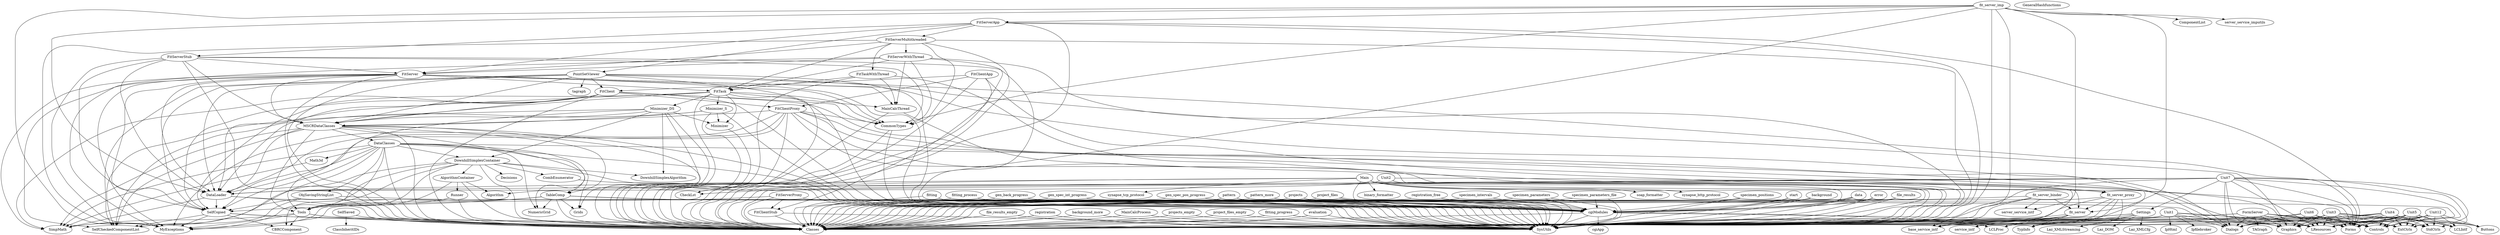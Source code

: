 DiGraph Uses {
  "AlgorithmContainer" -> "Algorithm"
  "AlgorithmContainer" -> "Classes"
  "AlgorithmContainer" -> "Runner"
  "AlgorithmContainer" -> "Tools"
  "AlgorithmContainer" [href="AlgorithmContainer.html"]
  "background" -> "cgiModules"
  "background" -> "Classes"
  "background" -> "SysUtils"
  "background" [href="background.html"]
  "background_more" -> "Classes"
  "background_more" -> "SysUtils"
  "background_more" [href="background_more.html"]
  "cgiModules" -> "cgiApp"
  "cgiModules" -> "Classes"
  "cgiModules" -> "LCLProc"
  "cgiModules" -> "LResources"
  "cgiModules" -> "SysUtils"
  "cgiModules" [href="cgiModules.html"]
  "ClassInheritIDs" [href="ClassInheritIDs.html"]
  "CombEnumerator" -> "SysUtils"
  "CombEnumerator" [href="CombEnumerator.html"]
  "CommonTypes" -> "Classes"
  "CommonTypes" -> "SysUtils"
  "CommonTypes" [href="CommonTypes.html"]
  "data" -> "cgiModules"
  "data" -> "Classes"
  "data" -> "SysUtils"
  "data" [href="data.html"]
  "DataClasses" -> "Classes"
  "DataClasses" -> "DataLoader"
  "DataClasses" -> "DownhillSimplexContainer"
  "DataClasses" -> "Graphics"
  "DataClasses" -> "Grids"
  "DataClasses" -> "Math3d"
  "DataClasses" -> "NumericGrid"
  "DataClasses" -> "ObjSavingStringList"
  "DataClasses" -> "SelfCheckedComponentList"
  "DataClasses" -> "SelfCopied"
  "DataClasses" -> "SimpMath"
  "DataClasses" -> "SysUtils"
  "DataClasses" -> "TableComp"
  "DataClasses" -> "Tools"
  "DataClasses" [href="DataClasses.html"]
  "DataLoader" -> "Classes"
  "DataLoader" -> "SelfCopied"
  "DataLoader" -> "SimpMath"
  "DataLoader" -> "SysUtils"
  "DataLoader" [href="DataLoader.html"]
  "DownhillSimplexContainer" -> "AlgorithmContainer"
  "DownhillSimplexContainer" -> "CBRCComponent"
  "DownhillSimplexContainer" -> "Classes"
  "DownhillSimplexContainer" -> "CombEnumerator"
  "DownhillSimplexContainer" -> "Decisions"
  "DownhillSimplexContainer" -> "DownhillSimplexAlgorithm"
  "DownhillSimplexContainer" -> "MyExceptions"
  "DownhillSimplexContainer" -> "SimpMath"
  "DownhillSimplexContainer" -> "SysUtils"
  "DownhillSimplexContainer" -> "Tools"
  "DownhillSimplexContainer" [href="DownhillSimplexContainer.html"]
  "error" -> "cgiModules"
  "error" -> "Classes"
  "error" -> "SysUtils"
  "error" [href="error.html"]
  "evaluation" -> "Classes"
  "evaluation" -> "SysUtils"
  "evaluation" [href="evaluation.html"]
  "file_results" -> "cgiModules"
  "file_results" -> "Classes"
  "file_results" -> "SysUtils"
  "file_results" [href="file_results.html"]
  "file_results_empty" -> "Classes"
  "file_results_empty" -> "SysUtils"
  "file_results_empty" [href="file_results_empty.html"]
  "FitClient" -> "Classes"
  "FitClient" -> "CommonTypes"
  "FitClient" -> "DataLoader"
  "FitClient" -> "Dialogs"
  "FitClient" -> "FitClientProxy"
  "FitClient" -> "MSCRDataClasses"
  "FitClient" -> "SelfCopied"
  "FitClient" -> "SimpMath"
  "FitClient" -> "SysUtils"
  "FitClient" [href="FitClient.html"]
  "FitClientApp" -> "Classes"
  "FitClientApp" -> "FitClient"
  "FitClientApp" -> "FitClientProxy"
  "FitClientApp" -> "FitClientStub"
  "FitClientApp" -> "SysUtils"
  "FitClientApp" [href="FitClientApp.html"]
  "FitClientProxy" -> "base_service_intf"
  "FitClientProxy" -> "Classes"
  "FitClientProxy" -> "CommonTypes"
  "FitClientProxy" -> "DataLoader"
  "FitClientProxy" -> "fit_server"
  "FitClientProxy" -> "fit_server_proxy"
  "FitClientProxy" -> "MSCRDataClasses"
  "FitClientProxy" -> "MyExceptions"
  "FitClientProxy" -> "SelfCopied"
  "FitClientProxy" -> "SysUtils"
  "FitClientProxy" [href="FitClientProxy.html"]
  "FitClientStub" -> "Classes"
  "FitClientStub" -> "SysUtils"
  "FitClientStub" [href="FitClientStub.html"]
  "FitServer" -> "Classes"
  "FitServer" -> "CommonTypes"
  "FitServer" -> "DataLoader"
  "FitServer" -> "Dialogs"
  "FitServer" -> "FitTask"
  "FitServer" -> "MainCalcThread"
  "FitServer" -> "MSCRDataClasses"
  "FitServer" -> "MyExceptions"
  "FitServer" -> "SelfCheckedComponentList"
  "FitServer" -> "SelfCopied"
  "FitServer" -> "SimpMath"
  "FitServer" -> "SysUtils"
  "FitServer" [href="FitServer.html"]
  "FitServerApp" -> "Classes"
  "FitServerApp" -> "FitServer"
  "FitServerApp" -> "FitServerMultithreaded"
  "FitServerApp" -> "FitServerStub"
  "FitServerApp" -> "Forms"
  "FitServerApp" -> "PointSetViewer"
  "FitServerApp" -> "SysUtils"
  "FitServerApp" [href="FitServerApp.html"]
  "FitServerMultithreaded" -> "Classes"
  "FitServerMultithreaded" -> "CommonTypes"
  "FitServerMultithreaded" -> "FitServer"
  "FitServerMultithreaded" -> "FitServerWithThread"
  "FitServerMultithreaded" -> "FitTask"
  "FitServerMultithreaded" -> "FitTaskWithThread"
  "FitServerMultithreaded" -> "MyExceptions"
  "FitServerMultithreaded" -> "SysUtils"
  "FitServerMultithreaded" [href="FitServerMultithreaded.html"]
  "FitServerProxy" -> "Classes"
  "FitServerProxy" -> "FitClientStub"
  "FitServerProxy" -> "MyExceptions"
  "FitServerProxy" -> "SysUtils"
  "FitServerProxy" [href="FitServerProxy.html"]
  "FitServerStub" -> "Classes"
  "FitServerStub" -> "CommonTypes"
  "FitServerStub" -> "DataLoader"
  "FitServerStub" -> "FitServer"
  "FitServerStub" -> "MSCRDataClasses"
  "FitServerStub" -> "MyExceptions"
  "FitServerStub" -> "SelfCopied"
  "FitServerStub" -> "SysUtils"
  "FitServerStub" [href="FitServerStub.html"]
  "FitServerWithThread" -> "Classes"
  "FitServerWithThread" -> "CommonTypes"
  "FitServerWithThread" -> "FitServer"
  "FitServerWithThread" -> "FitTask"
  "FitServerWithThread" -> "MainCalcThread"
  "FitServerWithThread" -> "MyExceptions"
  "FitServerWithThread" -> "SysUtils"
  "FitServerWithThread" [href="FitServerWithThread.html"]
  "FitTask" -> "Classes"
  "FitTask" -> "CommonTypes"
  "FitTask" -> "DataLoader"
  "FitTask" -> "MainCalcThread"
  "FitTask" -> "Minimizer"
  "FitTask" -> "Minimizer_DS"
  "FitTask" -> "Minimizer_S"
  "FitTask" -> "MSCRDataClasses"
  "FitTask" -> "SelfCopied"
  "FitTask" -> "SysUtils"
  "FitTask" [href="FitTask.html"]
  "FitTaskWithThread" -> "Classes"
  "FitTaskWithThread" -> "FitTask"
  "FitTaskWithThread" -> "MainCalcThread"
  "FitTaskWithThread" -> "SysUtils"
  "FitTaskWithThread" [href="FitTaskWithThread.html"]
  "fitting" -> "cgiModules"
  "fitting" -> "Classes"
  "fitting" -> "SysUtils"
  "fitting" [href="fitting.html"]
  "fitting_process" -> "cgiModules"
  "fitting_process" -> "Classes"
  "fitting_process" -> "SysUtils"
  "fitting_process" [href="fitting_process.html"]
  "fitting_progress" -> "Classes"
  "fitting_progress" -> "SysUtils"
  "fitting_progress" [href="fitting_progress.html"]
  "fit_server" -> "base_service_intf"
  "fit_server" -> "Classes"
  "fit_server" -> "service_intf"
  "fit_server" -> "SysUtils"
  "fit_server" -> "TypInfo"
  "fit_server" [href="fit_server.html"]
  "fit_server_binder" -> "base_service_intf"
  "fit_server_binder" -> "Classes"
  "fit_server_binder" -> "fit_server"
  "fit_server_binder" -> "server_service_intf"
  "fit_server_binder" -> "SysUtils"
  "fit_server_binder" [href="fit_server_binder.html"]
  "fit_server_imp" -> "base_service_intf"
  "fit_server_imp" -> "Classes"
  "fit_server_imp" -> "CommonTypes"
  "fit_server_imp" -> "ComponentList"
  "fit_server_imp" -> "DataLoader"
  "fit_server_imp" -> "fit_server"
  "fit_server_imp" -> "FitServerApp"
  "fit_server_imp" -> "MyExceptions"
  "fit_server_imp" -> "server_service_imputils"
  "fit_server_imp" -> "server_service_intf"
  "fit_server_imp" -> "SysUtils"
  "fit_server_imp" [href="fit_server_imp.html"]
  "fit_server_proxy" -> "base_service_intf"
  "fit_server_proxy" -> "Classes"
  "fit_server_proxy" -> "fit_server"
  "fit_server_proxy" -> "service_intf"
  "fit_server_proxy" -> "SysUtils"
  "fit_server_proxy" -> "TypInfo"
  "fit_server_proxy" [href="fit_server_proxy.html"]
  "FormServer" -> "Classes"
  "FormServer" -> "Controls"
  "FormServer" -> "Dialogs"
  "FormServer" -> "ExtCtrls"
  "FormServer" -> "Forms"
  "FormServer" -> "Graphics"
  "FormServer" -> "LResources"
  "FormServer" -> "SysUtils"
  "FormServer" -> "TAGraph"
  "FormServer" [href="FormServer.html"]
  "GeneralHashfunctions" [href="GeneralHashfunctions.html"]
  "gen_back_progress" -> "cgiModules"
  "gen_back_progress" -> "Classes"
  "gen_back_progress" -> "SysUtils"
  "gen_back_progress" [href="gen_back_progress.html"]
  "gen_spec_int_progress" -> "cgiModules"
  "gen_spec_int_progress" -> "Classes"
  "gen_spec_int_progress" -> "SysUtils"
  "gen_spec_int_progress" [href="gen_spec_int_progress.html"]
  "gen_spec_pos_progress" -> "cgiModules"
  "gen_spec_pos_progress" -> "Classes"
  "gen_spec_pos_progress" -> "SysUtils"
  "gen_spec_pos_progress" [href="gen_spec_pos_progress.html"]
  "Main" -> "base_service_intf"
  "Main" -> "binary_formatter"
  "Main" -> "Classes"
  "Main" -> "DataLoader"
  "Main" -> "fit_server_proxy"
  "Main" -> "Forms"
  "Main" -> "soap_formatter"
  "Main" -> "synapse_http_protocol"
  "Main" -> "synapse_tcp_protocol"
  "Main" -> "SysUtils"
  "Main" [href="Main.html"]
  "MainCalcProcess" -> "Classes"
  "MainCalcProcess" -> "SysUtils"
  "MainCalcProcess" [href="MainCalcProcess.html"]
  "MainCalcThread" -> "Classes"
  "MainCalcThread" -> "SysUtils"
  "MainCalcThread" [href="MainCalcThread.html"]
  "Math3d" -> "SimpMath"
  "Math3d" [href="Math3d.html"]
  "Minimizer" -> "Classes"
  "Minimizer" [href="Minimizer.html"]
  "Minimizer_DS" -> "Algorithm"
  "Minimizer_DS" -> "Classes"
  "Minimizer_DS" -> "DownhillSimplexAlgorithm"
  "Minimizer_DS" -> "DownhillSimplexContainer"
  "Minimizer_DS" -> "Minimizer"
  "Minimizer_DS" -> "MSCRDataClasses"
  "Minimizer_DS" -> "SelfCheckedComponentList"
  "Minimizer_DS" -> "Tools"
  "Minimizer_DS" [href="Minimizer_DS.html"]
  "Minimizer_S" -> "Classes"
  "Minimizer_S" -> "Minimizer"
  "Minimizer_S" -> "MSCRDataClasses"
  "Minimizer_S" -> "SelfCheckedComponentList"
  "Minimizer_S" -> "SysUtils"
  "Minimizer_S" [href="Minimizer_S.html"]
  "MSCRDataClasses" -> "Classes"
  "MSCRDataClasses" -> "DataClasses"
  "MSCRDataClasses" -> "DataLoader"
  "MSCRDataClasses" -> "Grids"
  "MSCRDataClasses" -> "NumericGrid"
  "MSCRDataClasses" -> "SelfCheckedComponentList"
  "MSCRDataClasses" -> "SimpMath"
  "MSCRDataClasses" -> "SysUtils"
  "MSCRDataClasses" -> "TableComp"
  "MSCRDataClasses" -> "Tools"
  "MSCRDataClasses" [href="MSCRDataClasses.html"]
  "ObjSavingStringList" -> "Classes"
  "ObjSavingStringList" -> "SelfCheckedComponentList"
  "ObjSavingStringList" -> "SelfCopied"
  "ObjSavingStringList" -> "SysUtils"
  "ObjSavingStringList" [href="ObjSavingStringList.html"]
  "pattern" -> "cgiModules"
  "pattern" -> "Classes"
  "pattern" -> "SysUtils"
  "pattern" [href="pattern.html"]
  "pattern_more" -> "cgiModules"
  "pattern_more" -> "Classes"
  "pattern_more" -> "SysUtils"
  "pattern_more" [href="pattern_more.html"]
  "PointSetViewer" -> "CheckLst"
  "PointSetViewer" -> "Classes"
  "PointSetViewer" -> "DataLoader"
  "PointSetViewer" -> "FitClient"
  "PointSetViewer" -> "Forms"
  "PointSetViewer" -> "Graphics"
  "PointSetViewer" -> "MSCRDataClasses"
  "PointSetViewer" -> "SelfCheckedComponentList"
  "PointSetViewer" -> "SelfCopied"
  "PointSetViewer" -> "SysUtils"
  "PointSetViewer" -> "tagraph"
  "PointSetViewer" [href="PointSetViewer.html"]
  "projects" -> "cgiModules"
  "projects" -> "Classes"
  "projects" -> "SysUtils"
  "projects" [href="projects.html"]
  "projects_empty" -> "Classes"
  "projects_empty" -> "SysUtils"
  "projects_empty" [href="projects_empty.html"]
  "project_files" -> "cgiModules"
  "project_files" -> "Classes"
  "project_files" -> "SysUtils"
  "project_files" [href="project_files.html"]
  "project_files_empty" -> "Classes"
  "project_files_empty" -> "SysUtils"
  "project_files_empty" [href="project_files_empty.html"]
  "registration" -> "Classes"
  "registration" -> "SysUtils"
  "registration" [href="registration.html"]
  "registration_free" -> "cgiModules"
  "registration_free" -> "Classes"
  "registration_free" -> "SysUtils"
  "registration_free" [href="registration_free.html"]
  "Runner" -> "Classes"
  "Runner" -> "Tools"
  "Runner" [href="Runner.html"]
  "SelfCopied" -> "CBRCComponent"
  "SelfCopied" -> "Classes"
  "SelfCopied" -> "MyExceptions"
  "SelfCopied" -> "SelfCheckedComponentList"
  "SelfCopied" -> "SysUtils"
  "SelfCopied" [href="SelfCopied.html"]
  "SelfSaved" -> "Classes"
  "SelfSaved" -> "ClassInheritIDs"
  "SelfSaved" [href="SelfSaved.html"]
  "Settings" -> "Classes"
  "Settings" -> "Laz_DOM"
  "Settings" -> "Laz_XMLCfg"
  "Settings" -> "Laz_XMLStreaming"
  "Settings" -> "LCLProc"
  "Settings" -> "SysUtils"
  "Settings" -> "TypInfo"
  "Settings" [href="Settings.html"]
  "specimen_intervals" -> "cgiModules"
  "specimen_intervals" -> "Classes"
  "specimen_intervals" -> "SysUtils"
  "specimen_intervals" [href="specimen_intervals.html"]
  "specimen_parameters" -> "cgiModules"
  "specimen_parameters" -> "Classes"
  "specimen_parameters" -> "SysUtils"
  "specimen_parameters" [href="specimen_parameters.html"]
  "specimen_parameters_file" -> "cgiModules"
  "specimen_parameters_file" -> "Classes"
  "specimen_parameters_file" -> "SysUtils"
  "specimen_parameters_file" [href="specimen_parameters_file.html"]
  "specimen_positions" -> "cgiModules"
  "specimen_positions" -> "Classes"
  "specimen_positions" -> "SysUtils"
  "specimen_positions" [href="specimen_positions.html"]
  "start" -> "cgiModules"
  "start" -> "Classes"
  "start" -> "SysUtils"
  "start" [href="start.html"]
  "TableComp" -> "Classes"
  "TableComp" -> "Controls"
  "TableComp" -> "Graphics"
  "TableComp" -> "Grids"
  "TableComp" -> "MyExceptions"
  "TableComp" -> "NumericGrid"
  "TableComp" -> "SelfCopied"
  "TableComp" -> "SysUtils"
  "TableComp" -> "Tools"
  "TableComp" [href="TableComp.html"]
  "Tools" -> "CBRCComponent"
  "Tools" -> "Classes"
  "Tools" -> "MyExceptions"
  "Tools" -> "SimpMath"
  "Tools" -> "SysUtils"
  "Tools" [href="Tools.html"]
  "Unit1" -> "Classes"
  "Unit1" -> "Controls"
  "Unit1" -> "Dialogs"
  "Unit1" -> "Forms"
  "Unit1" -> "Graphics"
  "Unit1" -> "Ipfilebroker"
  "Unit1" -> "IpHtml"
  "Unit1" -> "LResources"
  "Unit1" -> "SysUtils"
  "Unit1" [href="Unit1.html"]
  "Unit12" -> "Buttons"
  "Unit12" -> "Classes"
  "Unit12" -> "Controls"
  "Unit12" -> "ExtCtrls"
  "Unit12" -> "Forms"
  "Unit12" -> "Graphics"
  "Unit12" -> "LCLIntf"
  "Unit12" -> "LResources"
  "Unit12" -> "StdCtrls"
  "Unit12" -> "SysUtils"
  "Unit12" [href="Unit12.html"]
  "Unit2" -> "cgiModules"
  "Unit2" -> "Classes"
  "Unit2" -> "DataLoader"
  "Unit2" -> "LResources"
  "Unit2" -> "SysUtils"
  "Unit2" [href="Unit2.html"]
  "Unit3" -> "Buttons"
  "Unit3" -> "Classes"
  "Unit3" -> "Controls"
  "Unit3" -> "Dialogs"
  "Unit3" -> "ExtCtrls"
  "Unit3" -> "Forms"
  "Unit3" -> "Graphics"
  "Unit3" -> "LCLIntf"
  "Unit3" -> "LResources"
  "Unit3" -> "StdCtrls"
  "Unit3" -> "SysUtils"
  "Unit3" [href="Unit3.html"]
  "Unit4" -> "Buttons"
  "Unit4" -> "Classes"
  "Unit4" -> "Controls"
  "Unit4" -> "Dialogs"
  "Unit4" -> "ExtCtrls"
  "Unit4" -> "Forms"
  "Unit4" -> "Graphics"
  "Unit4" -> "LCLIntf"
  "Unit4" -> "LResources"
  "Unit4" -> "StdCtrls"
  "Unit4" -> "SysUtils"
  "Unit4" [href="Unit4.html"]
  "Unit5" -> "Buttons"
  "Unit5" -> "Classes"
  "Unit5" -> "Controls"
  "Unit5" -> "Dialogs"
  "Unit5" -> "ExtCtrls"
  "Unit5" -> "Forms"
  "Unit5" -> "Graphics"
  "Unit5" -> "LCLIntf"
  "Unit5" -> "LResources"
  "Unit5" -> "StdCtrls"
  "Unit5" -> "SysUtils"
  "Unit5" [href="Unit5.html"]
  "Unit6" -> "Classes"
  "Unit6" -> "Controls"
  "Unit6" -> "Dialogs"
  "Unit6" -> "ExtCtrls"
  "Unit6" -> "Forms"
  "Unit6" -> "Graphics"
  "Unit6" -> "LResources"
  "Unit6" -> "StdCtrls"
  "Unit6" -> "SysUtils"
  "Unit6" [href="Unit6.html"]
  "Unit7" -> "CheckLst"
  "Unit7" -> "Classes"
  "Unit7" -> "Controls"
  "Unit7" -> "DataLoader"
  "Unit7" -> "Dialogs"
  "Unit7" -> "ExtCtrls"
  "Unit7" -> "Forms"
  "Unit7" -> "Graphics"
  "Unit7" -> "LResources"
  "Unit7" -> "Settings"
  "Unit7" -> "StdCtrls"
  "Unit7" -> "SysUtils"
  "Unit7" [href="Unit7.html"]
}
